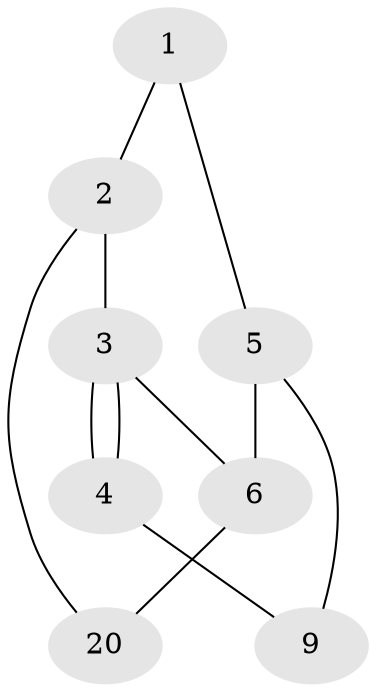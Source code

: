 // Generated by graph-tools (version 1.1) at 2025/46/02/15/25 05:46:28]
// undirected, 8 vertices, 11 edges
graph export_dot {
graph [start="1"]
  node [color=gray90,style=filled];
  1 [super="+8+16+18"];
  2 [super="+14+15"];
  3 [super="+12+14+17"];
  4;
  5 [super="+7+16"];
  6 [super="+13"];
  9 [super="+10+13"];
  20 [super="+18"];
  1 -- 2;
  1 -- 5;
  2 -- 3;
  2 -- 20;
  3 -- 4;
  3 -- 4;
  3 -- 6;
  4 -- 9;
  5 -- 6;
  5 -- 9;
  6 -- 20;
}
